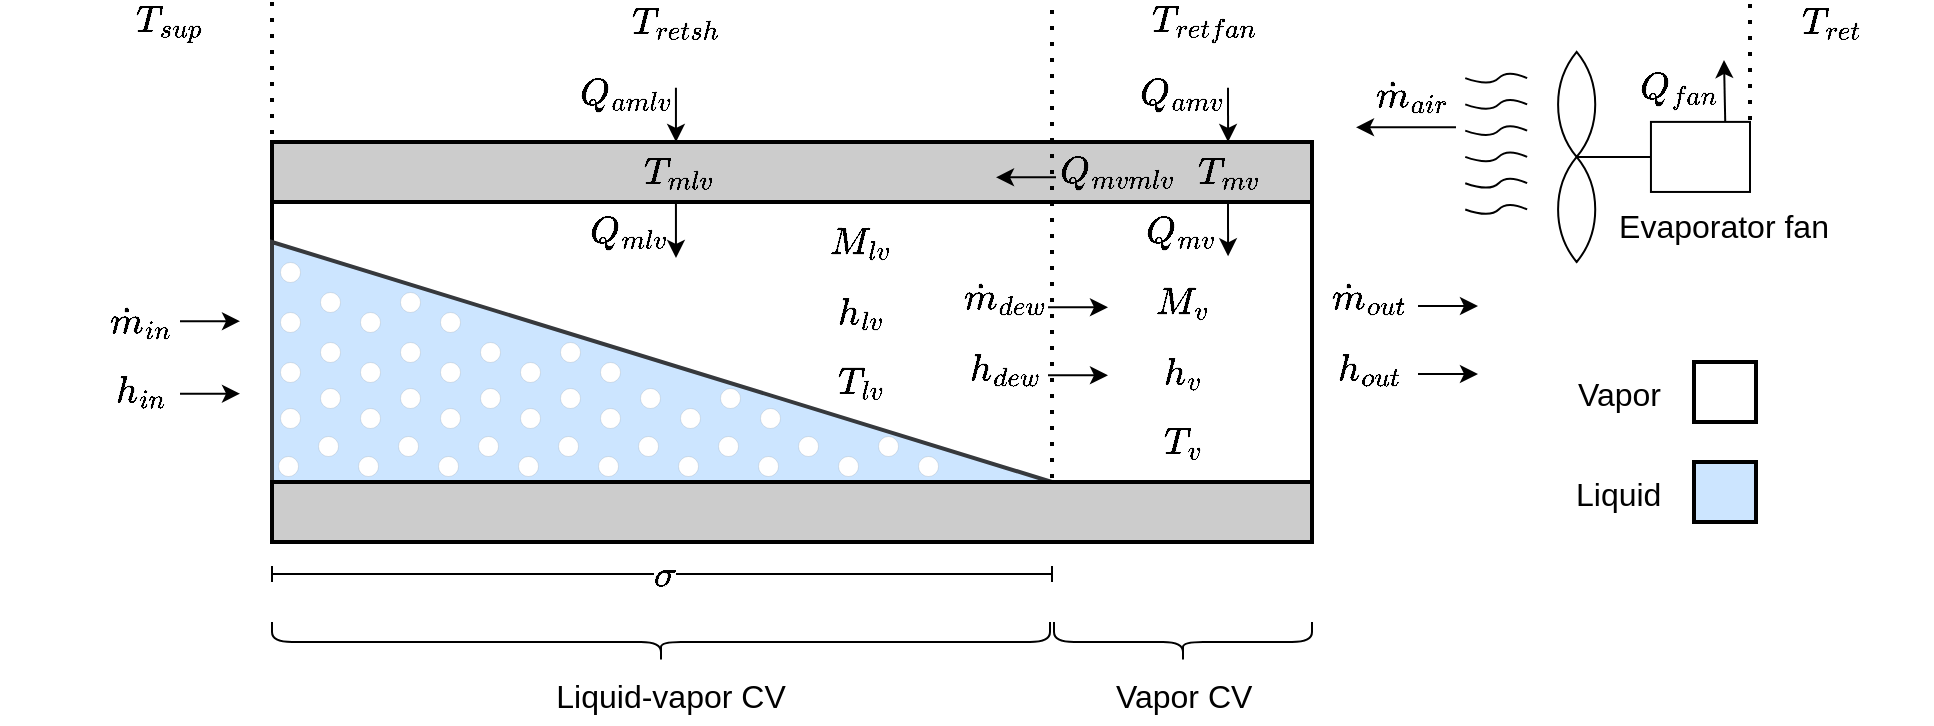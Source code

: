 <mxfile version="17.1.3" type="github">
  <diagram id="HV5IUnyf38F-UDLMWAZY" name="Page-1">
    <mxGraphModel dx="1763" dy="928" grid="1" gridSize="10" guides="1" tooltips="1" connect="1" arrows="1" fold="1" page="1" pageScale="1" pageWidth="827" pageHeight="1169" math="1" shadow="0">
      <root>
        <mxCell id="0" />
        <mxCell id="1" parent="0" />
        <mxCell id="5CEC3rfC49lvp4HKldiU-2" value="" style="rounded=0;whiteSpace=wrap;html=1;strokeWidth=2;" parent="1" vertex="1">
          <mxGeometry x="137" y="100" width="520" height="200" as="geometry" />
        </mxCell>
        <mxCell id="5CEC3rfC49lvp4HKldiU-14" value="" style="verticalLabelPosition=bottom;verticalAlign=top;html=1;shape=mxgraph.basic.orthogonal_triangle;strokeWidth=2;fillColor=#cce5ff;gradientDirection=south;strokeColor=#36393d;" parent="1" vertex="1">
          <mxGeometry x="137" y="150" width="390" height="120" as="geometry" />
        </mxCell>
        <mxCell id="5CEC3rfC49lvp4HKldiU-11" value="" style="ellipse;whiteSpace=wrap;html=1;aspect=fixed;strokeWidth=0;gradientDirection=south;" parent="1" vertex="1">
          <mxGeometry x="440" y="247" width="10" height="10" as="geometry" />
        </mxCell>
        <mxCell id="5CEC3rfC49lvp4HKldiU-12" value="" style="ellipse;whiteSpace=wrap;html=1;aspect=fixed;strokeWidth=0;gradientDirection=south;" parent="1" vertex="1">
          <mxGeometry x="460" y="257" width="10" height="10" as="geometry" />
        </mxCell>
        <mxCell id="5CEC3rfC49lvp4HKldiU-15" value="" style="ellipse;whiteSpace=wrap;html=1;aspect=fixed;strokeWidth=0;gradientDirection=south;" parent="1" vertex="1">
          <mxGeometry x="420" y="257" width="10" height="10" as="geometry" />
        </mxCell>
        <mxCell id="5CEC3rfC49lvp4HKldiU-16" value="" style="ellipse;whiteSpace=wrap;html=1;aspect=fixed;strokeWidth=0;gradientDirection=south;" parent="1" vertex="1">
          <mxGeometry x="400" y="247" width="10" height="10" as="geometry" />
        </mxCell>
        <mxCell id="5CEC3rfC49lvp4HKldiU-22" value="" style="ellipse;whiteSpace=wrap;html=1;aspect=fixed;strokeWidth=0;gradientDirection=south;" parent="1" vertex="1">
          <mxGeometry x="380" y="257" width="10" height="10" as="geometry" />
        </mxCell>
        <mxCell id="5CEC3rfC49lvp4HKldiU-23" value="" style="ellipse;whiteSpace=wrap;html=1;aspect=fixed;strokeWidth=0;gradientDirection=south;" parent="1" vertex="1">
          <mxGeometry x="320" y="247" width="10" height="10" as="geometry" />
        </mxCell>
        <mxCell id="5CEC3rfC49lvp4HKldiU-24" value="" style="ellipse;whiteSpace=wrap;html=1;aspect=fixed;strokeWidth=0;gradientDirection=south;" parent="1" vertex="1">
          <mxGeometry x="340" y="257" width="10" height="10" as="geometry" />
        </mxCell>
        <mxCell id="5CEC3rfC49lvp4HKldiU-25" value="" style="ellipse;whiteSpace=wrap;html=1;aspect=fixed;strokeWidth=0;gradientDirection=south;" parent="1" vertex="1">
          <mxGeometry x="360" y="247" width="10" height="10" as="geometry" />
        </mxCell>
        <mxCell id="5CEC3rfC49lvp4HKldiU-26" value="" style="ellipse;whiteSpace=wrap;html=1;aspect=fixed;strokeWidth=0;gradientDirection=south;" parent="1" vertex="1">
          <mxGeometry x="300" y="257" width="10" height="10" as="geometry" />
        </mxCell>
        <mxCell id="5CEC3rfC49lvp4HKldiU-27" value="" style="ellipse;whiteSpace=wrap;html=1;aspect=fixed;strokeWidth=0;gradientDirection=south;" parent="1" vertex="1">
          <mxGeometry x="280" y="247" width="10" height="10" as="geometry" />
        </mxCell>
        <mxCell id="5CEC3rfC49lvp4HKldiU-28" value="" style="ellipse;whiteSpace=wrap;html=1;aspect=fixed;strokeWidth=0;gradientDirection=south;" parent="1" vertex="1">
          <mxGeometry x="260" y="257" width="10" height="10" as="geometry" />
        </mxCell>
        <mxCell id="5CEC3rfC49lvp4HKldiU-29" value="" style="ellipse;whiteSpace=wrap;html=1;aspect=fixed;strokeWidth=0;gradientDirection=south;" parent="1" vertex="1">
          <mxGeometry x="200" y="247" width="10" height="10" as="geometry" />
        </mxCell>
        <mxCell id="5CEC3rfC49lvp4HKldiU-30" value="" style="ellipse;whiteSpace=wrap;html=1;aspect=fixed;strokeWidth=0;gradientDirection=south;" parent="1" vertex="1">
          <mxGeometry x="220" y="257" width="10" height="10" as="geometry" />
        </mxCell>
        <mxCell id="5CEC3rfC49lvp4HKldiU-31" value="" style="ellipse;whiteSpace=wrap;html=1;aspect=fixed;strokeWidth=0;gradientDirection=south;" parent="1" vertex="1">
          <mxGeometry x="240" y="247" width="10" height="10" as="geometry" />
        </mxCell>
        <mxCell id="5CEC3rfC49lvp4HKldiU-32" value="" style="ellipse;whiteSpace=wrap;html=1;aspect=fixed;strokeWidth=0;gradientDirection=south;" parent="1" vertex="1">
          <mxGeometry x="180" y="257" width="10" height="10" as="geometry" />
        </mxCell>
        <mxCell id="5CEC3rfC49lvp4HKldiU-33" value="" style="ellipse;whiteSpace=wrap;html=1;aspect=fixed;strokeWidth=0;gradientDirection=south;" parent="1" vertex="1">
          <mxGeometry x="160" y="247" width="10" height="10" as="geometry" />
        </mxCell>
        <mxCell id="5CEC3rfC49lvp4HKldiU-34" value="" style="ellipse;whiteSpace=wrap;html=1;aspect=fixed;strokeWidth=0;gradientDirection=south;" parent="1" vertex="1">
          <mxGeometry x="140" y="257" width="10" height="10" as="geometry" />
        </mxCell>
        <mxCell id="5CEC3rfC49lvp4HKldiU-113" value="" style="ellipse;whiteSpace=wrap;html=1;aspect=fixed;strokeWidth=0;gradientDirection=south;" parent="1" vertex="1">
          <mxGeometry x="381" y="233" width="10" height="10" as="geometry" />
        </mxCell>
        <mxCell id="5CEC3rfC49lvp4HKldiU-114" value="" style="ellipse;whiteSpace=wrap;html=1;aspect=fixed;strokeWidth=0;gradientDirection=south;" parent="1" vertex="1">
          <mxGeometry x="321" y="223" width="10" height="10" as="geometry" />
        </mxCell>
        <mxCell id="5CEC3rfC49lvp4HKldiU-115" value="" style="ellipse;whiteSpace=wrap;html=1;aspect=fixed;strokeWidth=0;gradientDirection=south;" parent="1" vertex="1">
          <mxGeometry x="341" y="233" width="10" height="10" as="geometry" />
        </mxCell>
        <mxCell id="5CEC3rfC49lvp4HKldiU-116" value="" style="ellipse;whiteSpace=wrap;html=1;aspect=fixed;strokeWidth=0;gradientDirection=south;" parent="1" vertex="1">
          <mxGeometry x="361" y="223" width="10" height="10" as="geometry" />
        </mxCell>
        <mxCell id="5CEC3rfC49lvp4HKldiU-117" value="" style="ellipse;whiteSpace=wrap;html=1;aspect=fixed;strokeWidth=0;gradientDirection=south;" parent="1" vertex="1">
          <mxGeometry x="301" y="233" width="10" height="10" as="geometry" />
        </mxCell>
        <mxCell id="5CEC3rfC49lvp4HKldiU-118" value="" style="ellipse;whiteSpace=wrap;html=1;aspect=fixed;strokeWidth=0;gradientDirection=south;" parent="1" vertex="1">
          <mxGeometry x="281" y="223" width="10" height="10" as="geometry" />
        </mxCell>
        <mxCell id="5CEC3rfC49lvp4HKldiU-119" value="" style="ellipse;whiteSpace=wrap;html=1;aspect=fixed;strokeWidth=0;gradientDirection=south;" parent="1" vertex="1">
          <mxGeometry x="261" y="233" width="10" height="10" as="geometry" />
        </mxCell>
        <mxCell id="5CEC3rfC49lvp4HKldiU-120" value="" style="ellipse;whiteSpace=wrap;html=1;aspect=fixed;strokeWidth=0;gradientDirection=south;" parent="1" vertex="1">
          <mxGeometry x="201" y="223" width="10" height="10" as="geometry" />
        </mxCell>
        <mxCell id="5CEC3rfC49lvp4HKldiU-121" value="" style="ellipse;whiteSpace=wrap;html=1;aspect=fixed;strokeWidth=0;gradientDirection=south;" parent="1" vertex="1">
          <mxGeometry x="221" y="233" width="10" height="10" as="geometry" />
        </mxCell>
        <mxCell id="5CEC3rfC49lvp4HKldiU-122" value="" style="ellipse;whiteSpace=wrap;html=1;aspect=fixed;strokeWidth=0;gradientDirection=south;" parent="1" vertex="1">
          <mxGeometry x="241" y="223" width="10" height="10" as="geometry" />
        </mxCell>
        <mxCell id="5CEC3rfC49lvp4HKldiU-123" value="" style="ellipse;whiteSpace=wrap;html=1;aspect=fixed;strokeWidth=0;gradientDirection=south;" parent="1" vertex="1">
          <mxGeometry x="181" y="233" width="10" height="10" as="geometry" />
        </mxCell>
        <mxCell id="5CEC3rfC49lvp4HKldiU-124" value="" style="ellipse;whiteSpace=wrap;html=1;aspect=fixed;strokeWidth=0;gradientDirection=south;" parent="1" vertex="1">
          <mxGeometry x="161" y="223" width="10" height="10" as="geometry" />
        </mxCell>
        <mxCell id="5CEC3rfC49lvp4HKldiU-125" value="" style="ellipse;whiteSpace=wrap;html=1;aspect=fixed;strokeWidth=0;gradientDirection=south;" parent="1" vertex="1">
          <mxGeometry x="141" y="233" width="10" height="10" as="geometry" />
        </mxCell>
        <mxCell id="5CEC3rfC49lvp4HKldiU-134" value="" style="ellipse;whiteSpace=wrap;html=1;aspect=fixed;strokeWidth=0;gradientDirection=south;" parent="1" vertex="1">
          <mxGeometry x="301" y="210" width="10" height="10" as="geometry" />
        </mxCell>
        <mxCell id="5CEC3rfC49lvp4HKldiU-135" value="" style="ellipse;whiteSpace=wrap;html=1;aspect=fixed;strokeWidth=0;gradientDirection=south;" parent="1" vertex="1">
          <mxGeometry x="281" y="200" width="10" height="10" as="geometry" />
        </mxCell>
        <mxCell id="5CEC3rfC49lvp4HKldiU-136" value="" style="ellipse;whiteSpace=wrap;html=1;aspect=fixed;strokeWidth=0;gradientDirection=south;" parent="1" vertex="1">
          <mxGeometry x="261" y="210" width="10" height="10" as="geometry" />
        </mxCell>
        <mxCell id="5CEC3rfC49lvp4HKldiU-137" value="" style="ellipse;whiteSpace=wrap;html=1;aspect=fixed;strokeWidth=0;gradientDirection=south;" parent="1" vertex="1">
          <mxGeometry x="201" y="200" width="10" height="10" as="geometry" />
        </mxCell>
        <mxCell id="5CEC3rfC49lvp4HKldiU-138" value="" style="ellipse;whiteSpace=wrap;html=1;aspect=fixed;strokeWidth=0;gradientDirection=south;" parent="1" vertex="1">
          <mxGeometry x="221" y="210" width="10" height="10" as="geometry" />
        </mxCell>
        <mxCell id="5CEC3rfC49lvp4HKldiU-139" value="" style="ellipse;whiteSpace=wrap;html=1;aspect=fixed;strokeWidth=0;gradientDirection=south;" parent="1" vertex="1">
          <mxGeometry x="241" y="200" width="10" height="10" as="geometry" />
        </mxCell>
        <mxCell id="5CEC3rfC49lvp4HKldiU-140" value="" style="ellipse;whiteSpace=wrap;html=1;aspect=fixed;strokeWidth=0;gradientDirection=south;" parent="1" vertex="1">
          <mxGeometry x="181" y="210" width="10" height="10" as="geometry" />
        </mxCell>
        <mxCell id="5CEC3rfC49lvp4HKldiU-141" value="" style="ellipse;whiteSpace=wrap;html=1;aspect=fixed;strokeWidth=0;gradientDirection=south;" parent="1" vertex="1">
          <mxGeometry x="161" y="200" width="10" height="10" as="geometry" />
        </mxCell>
        <mxCell id="5CEC3rfC49lvp4HKldiU-142" value="" style="ellipse;whiteSpace=wrap;html=1;aspect=fixed;strokeWidth=0;gradientDirection=south;" parent="1" vertex="1">
          <mxGeometry x="141" y="210" width="10" height="10" as="geometry" />
        </mxCell>
        <mxCell id="5CEC3rfC49lvp4HKldiU-154" value="" style="ellipse;whiteSpace=wrap;html=1;aspect=fixed;strokeWidth=0;gradientDirection=south;" parent="1" vertex="1">
          <mxGeometry x="201" y="175" width="10" height="10" as="geometry" />
        </mxCell>
        <mxCell id="5CEC3rfC49lvp4HKldiU-155" value="" style="ellipse;whiteSpace=wrap;html=1;aspect=fixed;strokeWidth=0;gradientDirection=south;" parent="1" vertex="1">
          <mxGeometry x="221" y="185" width="10" height="10" as="geometry" />
        </mxCell>
        <mxCell id="5CEC3rfC49lvp4HKldiU-157" value="" style="ellipse;whiteSpace=wrap;html=1;aspect=fixed;strokeWidth=0;gradientDirection=south;" parent="1" vertex="1">
          <mxGeometry x="181" y="185" width="10" height="10" as="geometry" />
        </mxCell>
        <mxCell id="5CEC3rfC49lvp4HKldiU-158" value="" style="ellipse;whiteSpace=wrap;html=1;aspect=fixed;strokeWidth=0;gradientDirection=south;" parent="1" vertex="1">
          <mxGeometry x="161" y="175" width="10" height="10" as="geometry" />
        </mxCell>
        <mxCell id="5CEC3rfC49lvp4HKldiU-159" value="" style="ellipse;whiteSpace=wrap;html=1;aspect=fixed;strokeWidth=0;gradientDirection=south;" parent="1" vertex="1">
          <mxGeometry x="141" y="185" width="10" height="10" as="geometry" />
        </mxCell>
        <mxCell id="5CEC3rfC49lvp4HKldiU-177" value="" style="rounded=0;whiteSpace=wrap;html=1;fillColor=#CCCCCC;strokeColor=#000000;gradientDirection=south;strokeWidth=2;" parent="1" vertex="1">
          <mxGeometry x="137" y="100" width="520" height="30" as="geometry" />
        </mxCell>
        <mxCell id="5CEC3rfC49lvp4HKldiU-176" value="" style="ellipse;whiteSpace=wrap;html=1;aspect=fixed;strokeWidth=0;gradientDirection=south;" parent="1" vertex="1">
          <mxGeometry x="141" y="160" width="10" height="10" as="geometry" />
        </mxCell>
        <mxCell id="5CEC3rfC49lvp4HKldiU-181" value="&lt;div style=&quot;font-size: 16px&quot;&gt;&lt;font style=&quot;font-size: 16px&quot;&gt;$$\dot{m}_{in} $$&lt;/font&gt;&lt;/div&gt;&lt;div style=&quot;font-size: 16px&quot;&gt;&lt;div&gt;&lt;font style=&quot;font-size: 16px&quot;&gt;$$h_{in} $$&lt;/font&gt;&lt;/div&gt;&lt;/div&gt;" style="text;html=1;align=center;verticalAlign=middle;resizable=0;points=[];autosize=1;strokeColor=none;fillColor=none;fontSize=14;fontFamily=Helvetica;" parent="1" vertex="1">
          <mxGeometry x="1" y="187" width="140" height="40" as="geometry" />
        </mxCell>
        <mxCell id="5CEC3rfC49lvp4HKldiU-183" value="" style="endArrow=classic;html=1;rounded=0;fontFamily=Helvetica;fontSize=14;" parent="1" edge="1">
          <mxGeometry width="50" height="50" relative="1" as="geometry">
            <mxPoint x="91" y="189.58" as="sourcePoint" />
            <mxPoint x="121" y="189.58" as="targetPoint" />
          </mxGeometry>
        </mxCell>
        <mxCell id="5CEC3rfC49lvp4HKldiU-186" value="" style="endArrow=classic;html=1;rounded=0;fontFamily=Helvetica;fontSize=14;" parent="1" edge="1">
          <mxGeometry width="50" height="50" relative="1" as="geometry">
            <mxPoint x="91" y="225.83" as="sourcePoint" />
            <mxPoint x="121.0" y="225.83" as="targetPoint" />
          </mxGeometry>
        </mxCell>
        <mxCell id="5CEC3rfC49lvp4HKldiU-6" value="" style="endArrow=none;dashed=1;html=1;dashPattern=1 3;strokeWidth=2;rounded=0;exitX=0.75;exitY=1;exitDx=0;exitDy=0;" parent="1" source="5CEC3rfC49lvp4HKldiU-4" edge="1">
          <mxGeometry width="50" height="50" relative="1" as="geometry">
            <mxPoint x="647" y="400" as="sourcePoint" />
            <mxPoint x="527" y="30" as="targetPoint" />
          </mxGeometry>
        </mxCell>
        <mxCell id="5CEC3rfC49lvp4HKldiU-188" value="" style="endArrow=baseDash;startArrow=baseDash;html=1;rounded=0;fontFamily=Helvetica;fontSize=12;strokeWidth=1;startFill=0;endFill=0;" parent="1" edge="1">
          <mxGeometry width="50" height="50" relative="1" as="geometry">
            <mxPoint x="137" y="316" as="sourcePoint" />
            <mxPoint x="527" y="316" as="targetPoint" />
          </mxGeometry>
        </mxCell>
        <mxCell id="5CEC3rfC49lvp4HKldiU-189" value="&lt;div style=&quot;font-size: 16px;&quot;&gt;$$\sigma$$&lt;/div&gt;" style="edgeLabel;html=1;align=center;verticalAlign=middle;resizable=0;points=[];fontSize=16;fontFamily=Helvetica;" parent="5CEC3rfC49lvp4HKldiU-188" vertex="1" connectable="0">
          <mxGeometry x="-0.14" y="-4" relative="1" as="geometry">
            <mxPoint x="28" y="-4" as="offset" />
          </mxGeometry>
        </mxCell>
        <mxCell id="5CEC3rfC49lvp4HKldiU-190" value="Liquid-vapor CV" style="text;html=1;align=center;verticalAlign=middle;resizable=0;points=[];autosize=1;strokeColor=none;fillColor=none;fontSize=16;fontFamily=Helvetica;" parent="1" vertex="1">
          <mxGeometry x="271" y="367" width="130" height="20" as="geometry" />
        </mxCell>
        <mxCell id="5CEC3rfC49lvp4HKldiU-191" value="" style="endArrow=classic;html=1;rounded=0;fontFamily=Helvetica;fontSize=14;" parent="1" edge="1">
          <mxGeometry width="50" height="50" relative="1" as="geometry">
            <mxPoint x="127" y="199.58" as="sourcePoint" />
            <mxPoint x="127.0" y="199.58" as="targetPoint" />
          </mxGeometry>
        </mxCell>
        <mxCell id="5CEC3rfC49lvp4HKldiU-192" value="Vapor CV" style="text;whiteSpace=wrap;html=1;fontSize=16;fontFamily=Helvetica;" parent="1" vertex="1">
          <mxGeometry x="557" y="361" width="140" height="30" as="geometry" />
        </mxCell>
        <mxCell id="5CEC3rfC49lvp4HKldiU-195" value="" style="shape=curlyBracket;whiteSpace=wrap;html=1;rounded=1;fontFamily=Helvetica;fontSize=16;strokeColor=#000000;strokeWidth=1;fillColor=#000000;gradientColor=none;gradientDirection=south;direction=north;size=0.5;" parent="1" vertex="1">
          <mxGeometry x="528" y="340" width="129" height="20" as="geometry" />
        </mxCell>
        <mxCell id="5CEC3rfC49lvp4HKldiU-205" value="&lt;div style=&quot;font-size: 16px&quot;&gt;&lt;font style=&quot;font-size: 16px&quot;&gt;$$\dot{m}_{out} $$&lt;/font&gt;&lt;/div&gt;&lt;div style=&quot;font-size: 16px&quot;&gt;&lt;div&gt;&lt;font style=&quot;font-size: 16px&quot;&gt;$$h_{out} $$&lt;/font&gt;&lt;/div&gt;&lt;div&gt;&lt;font style=&quot;font-size: 16px&quot;&gt;&lt;br&gt;&lt;/font&gt;&lt;br&gt;&lt;/div&gt;&lt;/div&gt;" style="text;html=1;align=center;verticalAlign=middle;resizable=0;points=[];autosize=1;strokeColor=none;fillColor=none;fontSize=14;fontFamily=Helvetica;" parent="1" vertex="1">
          <mxGeometry x="610" y="180" width="150" height="70" as="geometry" />
        </mxCell>
        <mxCell id="5CEC3rfC49lvp4HKldiU-207" value="$$T_{mlv}$$" style="text;html=1;align=center;verticalAlign=middle;resizable=0;points=[];autosize=1;fontSize=16;fontFamily=Helvetica;fontColor=#000000;" parent="1" vertex="1">
          <mxGeometry x="285" y="105" width="110" height="20" as="geometry" />
        </mxCell>
        <mxCell id="5CEC3rfC49lvp4HKldiU-209" value="&lt;div&gt;$$T_{mv}$$&lt;/div&gt;" style="text;html=1;align=center;verticalAlign=middle;resizable=0;points=[];autosize=1;fontSize=16;fontFamily=Helvetica;fontColor=#000000;" parent="1" vertex="1">
          <mxGeometry x="565" y="105" width="100" height="20" as="geometry" />
        </mxCell>
        <mxCell id="5CEC3rfC49lvp4HKldiU-211" value="$$Q_{mvmlv} $$ " style="text;html=1;align=center;verticalAlign=middle;resizable=0;points=[];autosize=1;strokeColor=none;fillColor=none;fontSize=16;fontFamily=Helvetica;fontColor=#000000;" parent="1" vertex="1">
          <mxGeometry x="494" y="105" width="130" height="20" as="geometry" />
        </mxCell>
        <mxCell id="5CEC3rfC49lvp4HKldiU-212" value="" style="endArrow=classic;html=1;rounded=0;fontFamily=Helvetica;fontSize=14;" parent="1" edge="1">
          <mxGeometry width="50" height="50" relative="1" as="geometry">
            <mxPoint x="529.0" y="117.66" as="sourcePoint" />
            <mxPoint x="499" y="117.66" as="targetPoint" />
          </mxGeometry>
        </mxCell>
        <mxCell id="5CEC3rfC49lvp4HKldiU-213" value="&lt;div&gt;$$T_{retfan}$$&lt;/div&gt;" style="text;html=1;align=center;verticalAlign=middle;resizable=0;points=[];autosize=1;fontSize=16;fontFamily=Helvetica;fontColor=#000000;" parent="1" vertex="1">
          <mxGeometry x="543" y="30" width="120" height="20" as="geometry" />
        </mxCell>
        <mxCell id="5CEC3rfC49lvp4HKldiU-217" value="&lt;div&gt;$$T_{retsh}$$&lt;/div&gt;" style="text;html=1;align=center;verticalAlign=middle;resizable=0;points=[];autosize=1;fontSize=16;fontFamily=Helvetica;fontColor=#000000;" parent="1" vertex="1">
          <mxGeometry x="279" y="30" width="120" height="20" as="geometry" />
        </mxCell>
        <mxCell id="5CEC3rfC49lvp4HKldiU-219" value="$$Q_{amv} $$ " style="text;html=1;align=center;verticalAlign=middle;resizable=0;points=[];autosize=1;strokeColor=none;fillColor=none;fontSize=16;fontFamily=Helvetica;fontColor=#000000;" parent="1" vertex="1">
          <mxGeometry x="532" y="66" width="120" height="20" as="geometry" />
        </mxCell>
        <mxCell id="5CEC3rfC49lvp4HKldiU-223" value="" style="endArrow=classic;html=1;rounded=0;fontFamily=Helvetica;fontSize=14;exitX=0.508;exitY=1.142;exitDx=0;exitDy=0;exitPerimeter=0;" parent="1" edge="1">
          <mxGeometry width="50" height="50" relative="1" as="geometry">
            <mxPoint x="615" y="72.84" as="sourcePoint" />
            <mxPoint x="615.04" y="100" as="targetPoint" />
          </mxGeometry>
        </mxCell>
        <mxCell id="5CEC3rfC49lvp4HKldiU-229" value="$$Q_{mv} $$ " style="text;html=1;align=center;verticalAlign=middle;resizable=0;points=[];autosize=1;strokeColor=none;fillColor=none;fontSize=16;fontFamily=Helvetica;fontColor=#000000;" parent="1" vertex="1">
          <mxGeometry x="536" y="135" width="110" height="20" as="geometry" />
        </mxCell>
        <mxCell id="5CEC3rfC49lvp4HKldiU-230" value="" style="endArrow=classic;html=1;rounded=0;fontFamily=Helvetica;fontSize=14;exitX=0.508;exitY=1.142;exitDx=0;exitDy=0;exitPerimeter=0;" parent="1" edge="1">
          <mxGeometry width="50" height="50" relative="1" as="geometry">
            <mxPoint x="615" y="130.0" as="sourcePoint" />
            <mxPoint x="615.04" y="157.16" as="targetPoint" />
          </mxGeometry>
        </mxCell>
        <mxCell id="5CEC3rfC49lvp4HKldiU-231" value="$$Q_{amlv} $$ " style="text;html=1;align=center;verticalAlign=middle;resizable=0;points=[];autosize=1;strokeColor=none;fillColor=none;fontSize=16;fontFamily=Helvetica;fontColor=#000000;" parent="1" vertex="1">
          <mxGeometry x="254" y="66" width="120" height="20" as="geometry" />
        </mxCell>
        <mxCell id="5CEC3rfC49lvp4HKldiU-232" value="" style="endArrow=classic;html=1;rounded=0;fontFamily=Helvetica;fontSize=14;exitX=0.508;exitY=1.142;exitDx=0;exitDy=0;exitPerimeter=0;" parent="1" edge="1">
          <mxGeometry width="50" height="50" relative="1" as="geometry">
            <mxPoint x="338.96" y="72.84" as="sourcePoint" />
            <mxPoint x="339" y="100" as="targetPoint" />
          </mxGeometry>
        </mxCell>
        <mxCell id="5CEC3rfC49lvp4HKldiU-233" value="$$Q_{mlv} $$ " style="text;html=1;align=center;verticalAlign=middle;resizable=0;points=[];autosize=1;strokeColor=none;fillColor=none;fontSize=16;fontFamily=Helvetica;fontColor=#000000;" parent="1" vertex="1">
          <mxGeometry x="260" y="135" width="110" height="20" as="geometry" />
        </mxCell>
        <mxCell id="5CEC3rfC49lvp4HKldiU-234" value="" style="endArrow=classic;html=1;rounded=0;fontFamily=Helvetica;fontSize=14;exitX=0.508;exitY=1.142;exitDx=0;exitDy=0;exitPerimeter=0;" parent="1" edge="1">
          <mxGeometry width="50" height="50" relative="1" as="geometry">
            <mxPoint x="338.96" y="130.84" as="sourcePoint" />
            <mxPoint x="339" y="158" as="targetPoint" />
          </mxGeometry>
        </mxCell>
        <mxCell id="5CEC3rfC49lvp4HKldiU-237" value="&lt;div style=&quot;font-size: 16px&quot;&gt;&lt;font style=&quot;font-size: 16px&quot;&gt;$$\dot{m}_{dew} $$&lt;/font&gt;&lt;/div&gt;&lt;div style=&quot;font-size: 16px&quot;&gt;&lt;div&gt;&lt;font style=&quot;font-size: 16px&quot;&gt;$$h_{dew} $$&lt;/font&gt;&lt;/div&gt;&lt;div&gt;&lt;font style=&quot;font-size: 16px&quot;&gt;&lt;br&gt;&lt;/font&gt;&lt;br&gt;&lt;/div&gt;&lt;/div&gt;" style="text;html=1;align=center;verticalAlign=middle;resizable=0;points=[];autosize=1;strokeColor=none;fillColor=none;fontSize=14;fontFamily=Helvetica;" parent="1" vertex="1">
          <mxGeometry x="423" y="180" width="160" height="70" as="geometry" />
        </mxCell>
        <mxCell id="5CEC3rfC49lvp4HKldiU-238" value="&lt;div&gt;$$M_{lv}$$&lt;/div&gt;&lt;div&gt;$$h_{lv}$$&lt;/div&gt;&lt;div&gt;$$T_{lv}$$&lt;/div&gt;" style="text;html=1;align=center;verticalAlign=middle;resizable=0;points=[];autosize=1;fontSize=16;fontFamily=Helvetica;fontColor=#000000;" parent="1" vertex="1">
          <mxGeometry x="381" y="155" width="100" height="60" as="geometry" />
        </mxCell>
        <mxCell id="5CEC3rfC49lvp4HKldiU-239" value="&lt;div&gt;$$M_{v}$$&lt;/div&gt;&lt;div&gt;$$h_{v}$$&lt;/div&gt;&lt;div&gt;$$T_{v}$$&lt;/div&gt;" style="text;html=1;align=center;verticalAlign=middle;resizable=0;points=[];autosize=1;fontSize=16;fontFamily=Helvetica;fontColor=#000000;" parent="1" vertex="1">
          <mxGeometry x="547" y="185" width="90" height="60" as="geometry" />
        </mxCell>
        <mxCell id="5CEC3rfC49lvp4HKldiU-240" value="" style="rounded=0;whiteSpace=wrap;html=1;fillColor=#CCE5FF;strokeColor=#000000;gradientDirection=south;strokeWidth=2;" parent="1" vertex="1">
          <mxGeometry x="848" y="260" width="31" height="30" as="geometry" />
        </mxCell>
        <mxCell id="5CEC3rfC49lvp4HKldiU-242" value="" style="rounded=0;whiteSpace=wrap;html=1;fillColor=#FFFFFF;strokeColor=#000000;gradientDirection=south;strokeWidth=2;" parent="1" vertex="1">
          <mxGeometry x="848" y="210" width="31" height="30" as="geometry" />
        </mxCell>
        <mxCell id="5CEC3rfC49lvp4HKldiU-244" value="Vapor" style="text;whiteSpace=wrap;html=1;fontSize=16;fontFamily=Helvetica;" parent="1" vertex="1">
          <mxGeometry x="788" y="210" width="49" height="30" as="geometry" />
        </mxCell>
        <mxCell id="5CEC3rfC49lvp4HKldiU-245" value="Liquid" style="text;whiteSpace=wrap;html=1;fontSize=16;fontFamily=Helvetica;" parent="1" vertex="1">
          <mxGeometry x="787" y="260" width="50" height="30" as="geometry" />
        </mxCell>
        <mxCell id="5CEC3rfC49lvp4HKldiU-4" value="" style="rounded=0;whiteSpace=wrap;html=1;fillColor=#CCCCCC;strokeColor=#000000;gradientDirection=south;strokeWidth=2;" parent="1" vertex="1">
          <mxGeometry x="137" y="270" width="520" height="30" as="geometry" />
        </mxCell>
        <mxCell id="5CEC3rfC49lvp4HKldiU-194" value="" style="shape=curlyBracket;whiteSpace=wrap;html=1;rounded=1;fontFamily=Helvetica;fontSize=16;strokeColor=#000000;strokeWidth=1;fillColor=#000000;gradientColor=none;gradientDirection=south;direction=north;size=0.5;" parent="1" vertex="1">
          <mxGeometry x="137" y="340" width="389" height="20" as="geometry" />
        </mxCell>
        <mxCell id="YIZ8vSinqz5e-7mkU95c-2" value="" style="group" parent="1" vertex="1" connectable="0">
          <mxGeometry x="525.0" y="182.66" width="30" height="34" as="geometry" />
        </mxCell>
        <mxCell id="5CEC3rfC49lvp4HKldiU-235" value="" style="endArrow=classic;html=1;rounded=0;fontFamily=Helvetica;fontSize=14;" parent="YIZ8vSinqz5e-7mkU95c-2" edge="1">
          <mxGeometry width="50" height="50" relative="1" as="geometry">
            <mxPoint as="sourcePoint" />
            <mxPoint x="30" as="targetPoint" />
          </mxGeometry>
        </mxCell>
        <mxCell id="5CEC3rfC49lvp4HKldiU-236" value="" style="endArrow=classic;html=1;rounded=0;fontFamily=Helvetica;fontSize=14;" parent="YIZ8vSinqz5e-7mkU95c-2" edge="1">
          <mxGeometry width="50" height="50" relative="1" as="geometry">
            <mxPoint y="34" as="sourcePoint" />
            <mxPoint x="30" y="34" as="targetPoint" />
          </mxGeometry>
        </mxCell>
        <mxCell id="YIZ8vSinqz5e-7mkU95c-3" value="" style="group" parent="1" vertex="1" connectable="0">
          <mxGeometry x="710.0" y="182.0" width="30" height="34" as="geometry" />
        </mxCell>
        <mxCell id="YIZ8vSinqz5e-7mkU95c-4" value="" style="endArrow=classic;html=1;rounded=0;fontFamily=Helvetica;fontSize=14;" parent="YIZ8vSinqz5e-7mkU95c-3" edge="1">
          <mxGeometry width="50" height="50" relative="1" as="geometry">
            <mxPoint as="sourcePoint" />
            <mxPoint x="30" as="targetPoint" />
          </mxGeometry>
        </mxCell>
        <mxCell id="YIZ8vSinqz5e-7mkU95c-5" value="" style="endArrow=classic;html=1;rounded=0;fontFamily=Helvetica;fontSize=14;" parent="YIZ8vSinqz5e-7mkU95c-3" edge="1">
          <mxGeometry width="50" height="50" relative="1" as="geometry">
            <mxPoint y="34" as="sourcePoint" />
            <mxPoint x="30" y="34" as="targetPoint" />
          </mxGeometry>
        </mxCell>
        <mxCell id="YIZ8vSinqz5e-7mkU95c-8" value="" style="endArrow=none;dashed=1;html=1;dashPattern=1 3;strokeWidth=2;rounded=0;entryX=0;entryY=0;entryDx=0;entryDy=0;" parent="1" target="5CEC3rfC49lvp4HKldiU-177" edge="1">
          <mxGeometry width="50" height="50" relative="1" as="geometry">
            <mxPoint x="137" y="30" as="sourcePoint" />
            <mxPoint x="117" y="100" as="targetPoint" />
          </mxGeometry>
        </mxCell>
        <mxCell id="YIZ8vSinqz5e-7mkU95c-10" value="&lt;div&gt;$$T_{sup}$$&lt;/div&gt;" style="text;html=1;align=center;verticalAlign=middle;resizable=0;points=[];autosize=1;fontSize=16;fontFamily=Helvetica;fontColor=#000000;" parent="1" vertex="1">
          <mxGeometry x="30" y="30" width="110" height="20" as="geometry" />
        </mxCell>
        <mxCell id="YIZ8vSinqz5e-7mkU95c-11" value="&lt;div&gt;$$T_{ret}$$&lt;/div&gt;" style="text;html=1;align=center;verticalAlign=middle;resizable=0;points=[];autosize=1;fontSize=16;fontFamily=Helvetica;fontColor=#000000;" parent="1" vertex="1">
          <mxGeometry x="867" y="30" width="100" height="20" as="geometry" />
        </mxCell>
        <mxCell id="YIZ8vSinqz5e-7mkU95c-12" value="" style="group" parent="1" vertex="1" connectable="0">
          <mxGeometry x="637" y="54.927" width="279" height="105.069" as="geometry" />
        </mxCell>
        <mxCell id="5CEC3rfC49lvp4HKldiU-214" value="" style="endArrow=classic;html=1;rounded=0;fontFamily=Helvetica;fontSize=14;" parent="YIZ8vSinqz5e-7mkU95c-12" edge="1">
          <mxGeometry width="50" height="50" relative="1" as="geometry">
            <mxPoint x="92" y="37.733" as="sourcePoint" />
            <mxPoint x="42" y="37.733" as="targetPoint" />
          </mxGeometry>
        </mxCell>
        <mxCell id="5CEC3rfC49lvp4HKldiU-216" value="&lt;div&gt;&lt;font style=&quot;font-size: 16px&quot;&gt;$$\dot{m}_{air} $$&lt;/font&gt;&lt;/div&gt;" style="text;html=1;align=center;verticalAlign=middle;resizable=0;points=[];autosize=1;strokeColor=none;fillColor=none;fontSize=14;fontFamily=Helvetica;" parent="YIZ8vSinqz5e-7mkU95c-12" vertex="1">
          <mxGeometry y="11.733" width="140" height="20" as="geometry" />
        </mxCell>
        <mxCell id="5CEC3rfC49lvp4HKldiU-270" value="" style="group" parent="YIZ8vSinqz5e-7mkU95c-12" vertex="1" connectable="0">
          <mxGeometry x="109" width="170" height="105.069" as="geometry" />
        </mxCell>
        <mxCell id="5CEC3rfC49lvp4HKldiU-247" value="" style="whiteSpace=wrap;html=1;shape=mxgraph.basic.pointed_oval;" parent="5CEC3rfC49lvp4HKldiU-270" vertex="1">
          <mxGeometry x="30.952" width="24.762" height="52.535" as="geometry" />
        </mxCell>
        <mxCell id="5CEC3rfC49lvp4HKldiU-248" value="" style="whiteSpace=wrap;html=1;shape=mxgraph.basic.pointed_oval;" parent="5CEC3rfC49lvp4HKldiU-270" vertex="1">
          <mxGeometry x="30.952" y="52.535" width="24.762" height="52.535" as="geometry" />
        </mxCell>
        <mxCell id="5CEC3rfC49lvp4HKldiU-249" value="" style="endArrow=none;html=1;rounded=0;entryX=0.5;entryY=0;entryDx=0;entryDy=0;entryPerimeter=0;" parent="5CEC3rfC49lvp4HKldiU-270" target="5CEC3rfC49lvp4HKldiU-248" edge="1">
          <mxGeometry width="50" height="50" relative="1" as="geometry">
            <mxPoint x="80.476" y="52.535" as="sourcePoint" />
            <mxPoint x="27.238" y="49.032" as="targetPoint" />
          </mxGeometry>
        </mxCell>
        <mxCell id="5CEC3rfC49lvp4HKldiU-250" value="" style="rounded=0;whiteSpace=wrap;html=1;" parent="5CEC3rfC49lvp4HKldiU-270" vertex="1">
          <mxGeometry x="80.476" y="35.023" width="49.524" height="35.023" as="geometry" />
        </mxCell>
        <mxCell id="5CEC3rfC49lvp4HKldiU-252" value="" style="curved=1;endArrow=none;html=1;rounded=0;anchorPointDirection=1;endFill=0;" parent="5CEC3rfC49lvp4HKldiU-270" edge="1">
          <mxGeometry width="50" height="50" relative="1" as="geometry">
            <mxPoint x="-12.381" y="13.134" as="sourcePoint" />
            <mxPoint x="18.571" y="13.134" as="targetPoint" />
            <Array as="points">
              <mxPoint y="17.512" />
              <mxPoint x="8.667" y="8.756" />
            </Array>
          </mxGeometry>
        </mxCell>
        <mxCell id="5CEC3rfC49lvp4HKldiU-253" value="" style="curved=1;endArrow=none;html=1;rounded=0;anchorPointDirection=1;endFill=0;" parent="5CEC3rfC49lvp4HKldiU-270" edge="1">
          <mxGeometry width="50" height="50" relative="1" as="geometry">
            <mxPoint x="-12.381" y="26.267" as="sourcePoint" />
            <mxPoint x="18.571" y="26.267" as="targetPoint" />
            <Array as="points">
              <mxPoint y="30.645" />
              <mxPoint x="8.667" y="21.889" />
            </Array>
          </mxGeometry>
        </mxCell>
        <mxCell id="5CEC3rfC49lvp4HKldiU-254" value="" style="curved=1;endArrow=none;html=1;rounded=0;anchorPointDirection=1;endFill=0;" parent="5CEC3rfC49lvp4HKldiU-270" edge="1">
          <mxGeometry width="50" height="50" relative="1" as="geometry">
            <mxPoint x="-12.381" y="39.401" as="sourcePoint" />
            <mxPoint x="18.571" y="39.401" as="targetPoint" />
            <Array as="points">
              <mxPoint y="43.779" />
              <mxPoint x="8.667" y="35.023" />
            </Array>
          </mxGeometry>
        </mxCell>
        <mxCell id="5CEC3rfC49lvp4HKldiU-255" value="" style="curved=1;endArrow=none;html=1;rounded=0;anchorPointDirection=1;endFill=0;" parent="5CEC3rfC49lvp4HKldiU-270" edge="1">
          <mxGeometry width="50" height="50" relative="1" as="geometry">
            <mxPoint x="-12.381" y="52.535" as="sourcePoint" />
            <mxPoint x="18.571" y="52.535" as="targetPoint" />
            <Array as="points">
              <mxPoint y="56.912" />
              <mxPoint x="8.667" y="48.157" />
            </Array>
          </mxGeometry>
        </mxCell>
        <mxCell id="5CEC3rfC49lvp4HKldiU-256" value="" style="curved=1;endArrow=none;html=1;rounded=0;anchorPointDirection=1;endFill=0;" parent="5CEC3rfC49lvp4HKldiU-270" edge="1">
          <mxGeometry width="50" height="50" relative="1" as="geometry">
            <mxPoint x="-12.381" y="65.668" as="sourcePoint" />
            <mxPoint x="18.571" y="65.668" as="targetPoint" />
            <Array as="points">
              <mxPoint y="70.046" />
              <mxPoint x="8.667" y="61.29" />
            </Array>
          </mxGeometry>
        </mxCell>
        <mxCell id="5CEC3rfC49lvp4HKldiU-257" value="" style="curved=1;endArrow=none;html=1;rounded=0;anchorPointDirection=1;endFill=0;" parent="5CEC3rfC49lvp4HKldiU-270" edge="1">
          <mxGeometry width="50" height="50" relative="1" as="geometry">
            <mxPoint x="-12.381" y="78.802" as="sourcePoint" />
            <mxPoint x="18.571" y="78.802" as="targetPoint" />
            <Array as="points">
              <mxPoint y="83.18" />
              <mxPoint x="8.667" y="74.424" />
            </Array>
          </mxGeometry>
        </mxCell>
        <mxCell id="5CEC3rfC49lvp4HKldiU-251" value="&lt;font style=&quot;font-size: 16px&quot;&gt;Evaporator fan&lt;/font&gt;" style="text;html=1;strokeColor=none;fillColor=none;align=center;verticalAlign=middle;whiteSpace=wrap;rounded=0;" parent="5CEC3rfC49lvp4HKldiU-270" vertex="1">
          <mxGeometry x="54.71" y="73.54" width="124" height="27.53" as="geometry" />
        </mxCell>
        <mxCell id="YIZ8vSinqz5e-7mkU95c-13" value="" style="endArrow=none;dashed=1;html=1;dashPattern=1 3;strokeWidth=2;rounded=0;entryX=0;entryY=0;entryDx=0;entryDy=0;" parent="5CEC3rfC49lvp4HKldiU-270" edge="1">
          <mxGeometry width="50" height="50" relative="1" as="geometry">
            <mxPoint x="130" y="-23.927" as="sourcePoint" />
            <mxPoint x="130" y="35.023" as="targetPoint" />
          </mxGeometry>
        </mxCell>
        <mxCell id="2ztGecoW9ehiX51kyUIK-5" value="$$Q_{fan} $$ " style="text;html=1;align=center;verticalAlign=middle;resizable=0;points=[];autosize=1;strokeColor=none;fillColor=none;fontSize=16;fontFamily=Helvetica;fontColor=#000000;" parent="5CEC3rfC49lvp4HKldiU-270" vertex="1">
          <mxGeometry x="39" y="8.073" width="110" height="20" as="geometry" />
        </mxCell>
        <mxCell id="2ztGecoW9ehiX51kyUIK-4" value="" style="endArrow=classic;html=1;rounded=0;fontFamily=Helvetica;fontSize=14;exitX=0.75;exitY=0;exitDx=0;exitDy=0;" parent="1" source="5CEC3rfC49lvp4HKldiU-250" edge="1">
          <mxGeometry width="50" height="50" relative="1" as="geometry">
            <mxPoint x="611.96" y="139.84" as="sourcePoint" />
            <mxPoint x="863" y="59" as="targetPoint" />
          </mxGeometry>
        </mxCell>
      </root>
    </mxGraphModel>
  </diagram>
</mxfile>
